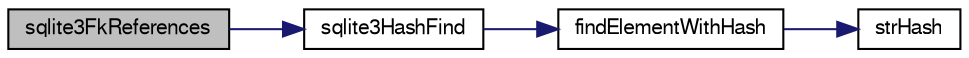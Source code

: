 digraph "sqlite3FkReferences"
{
  edge [fontname="FreeSans",fontsize="10",labelfontname="FreeSans",labelfontsize="10"];
  node [fontname="FreeSans",fontsize="10",shape=record];
  rankdir="LR";
  Node549629 [label="sqlite3FkReferences",height=0.2,width=0.4,color="black", fillcolor="grey75", style="filled", fontcolor="black"];
  Node549629 -> Node549630 [color="midnightblue",fontsize="10",style="solid",fontname="FreeSans"];
  Node549630 [label="sqlite3HashFind",height=0.2,width=0.4,color="black", fillcolor="white", style="filled",URL="$sqlite3_8c.html#a8ca124229470a66b4c9c141ded48e2aa"];
  Node549630 -> Node549631 [color="midnightblue",fontsize="10",style="solid",fontname="FreeSans"];
  Node549631 [label="findElementWithHash",height=0.2,width=0.4,color="black", fillcolor="white", style="filled",URL="$sqlite3_8c.html#a75c0f574fa5d51702434c6e980d57d7f"];
  Node549631 -> Node549632 [color="midnightblue",fontsize="10",style="solid",fontname="FreeSans"];
  Node549632 [label="strHash",height=0.2,width=0.4,color="black", fillcolor="white", style="filled",URL="$sqlite3_8c.html#ad7193605dadc27cf291d54e15bdd011d"];
}
